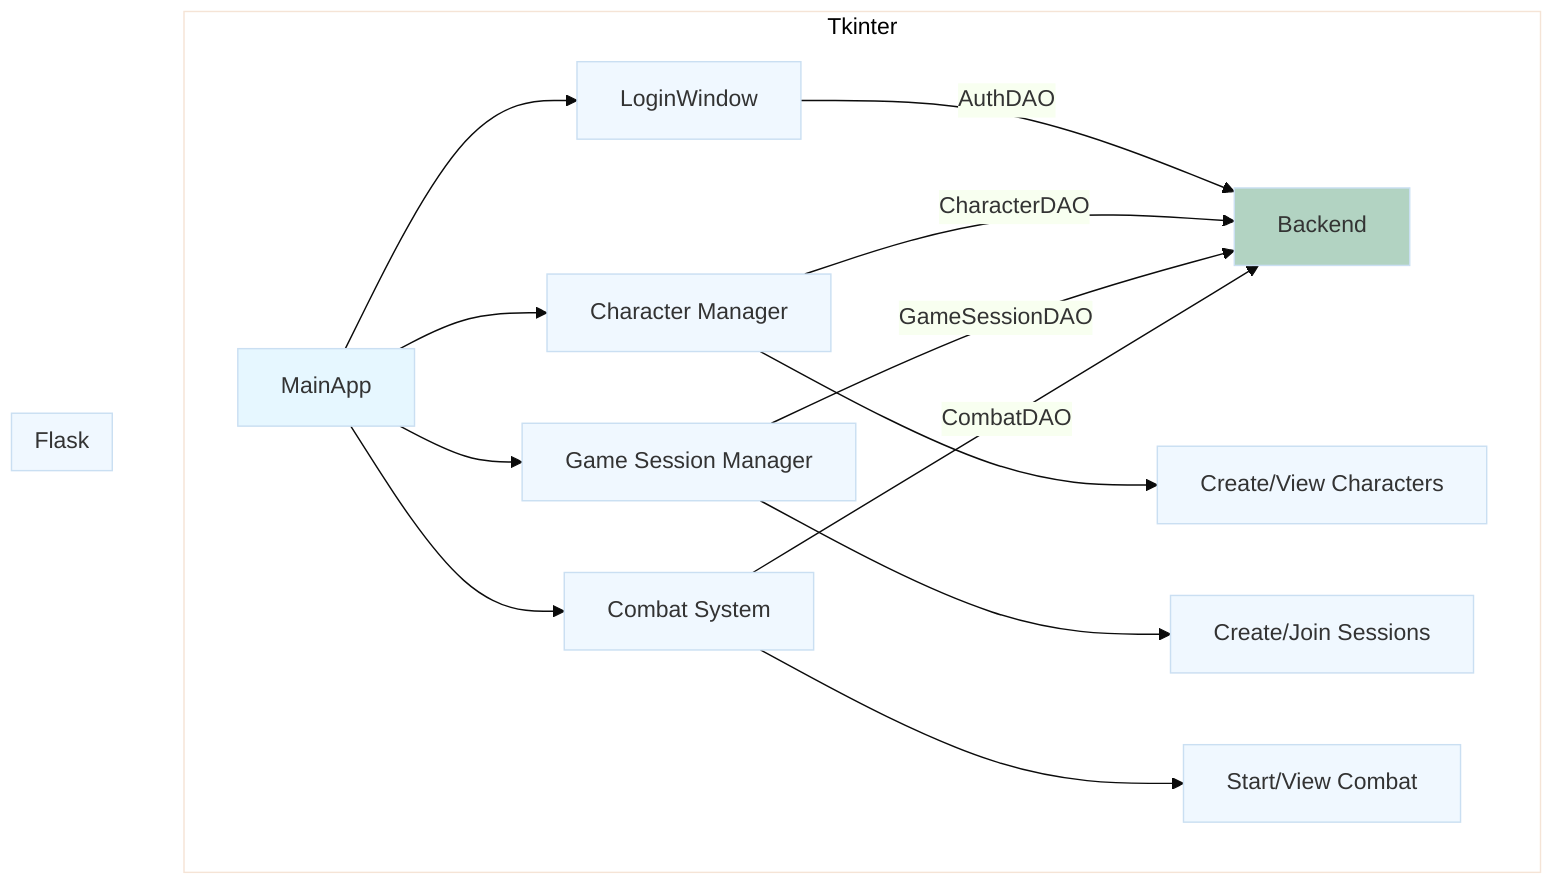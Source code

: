 %%{init: {'theme': 'base', 'themeVariables': { 'primaryColor': '#f0f8ff'}}}%%
graph TD
    subgraph Frontend[Tkinter]
        A[MainApp] --> B[LoginWindow]
        A --> C[Character Manager]
        A --> D[Game Session Manager]
        A --> E[Combat System]
        
        B -->|AuthDAO| F[Backend]
        C -->|CharacterDAO| F
        D -->|GameSessionDAO| F
        E -->|CombatDAO| F
        
        C --> G[Create/View Characters]
        D --> H[Create/Join Sessions]
        E --> I[Start/View Combat]
    end
    
    subgraph Backend[Flask]
        F
    end
    
    style A fill:#e6f7ff
    style F fill:#b2d3c2